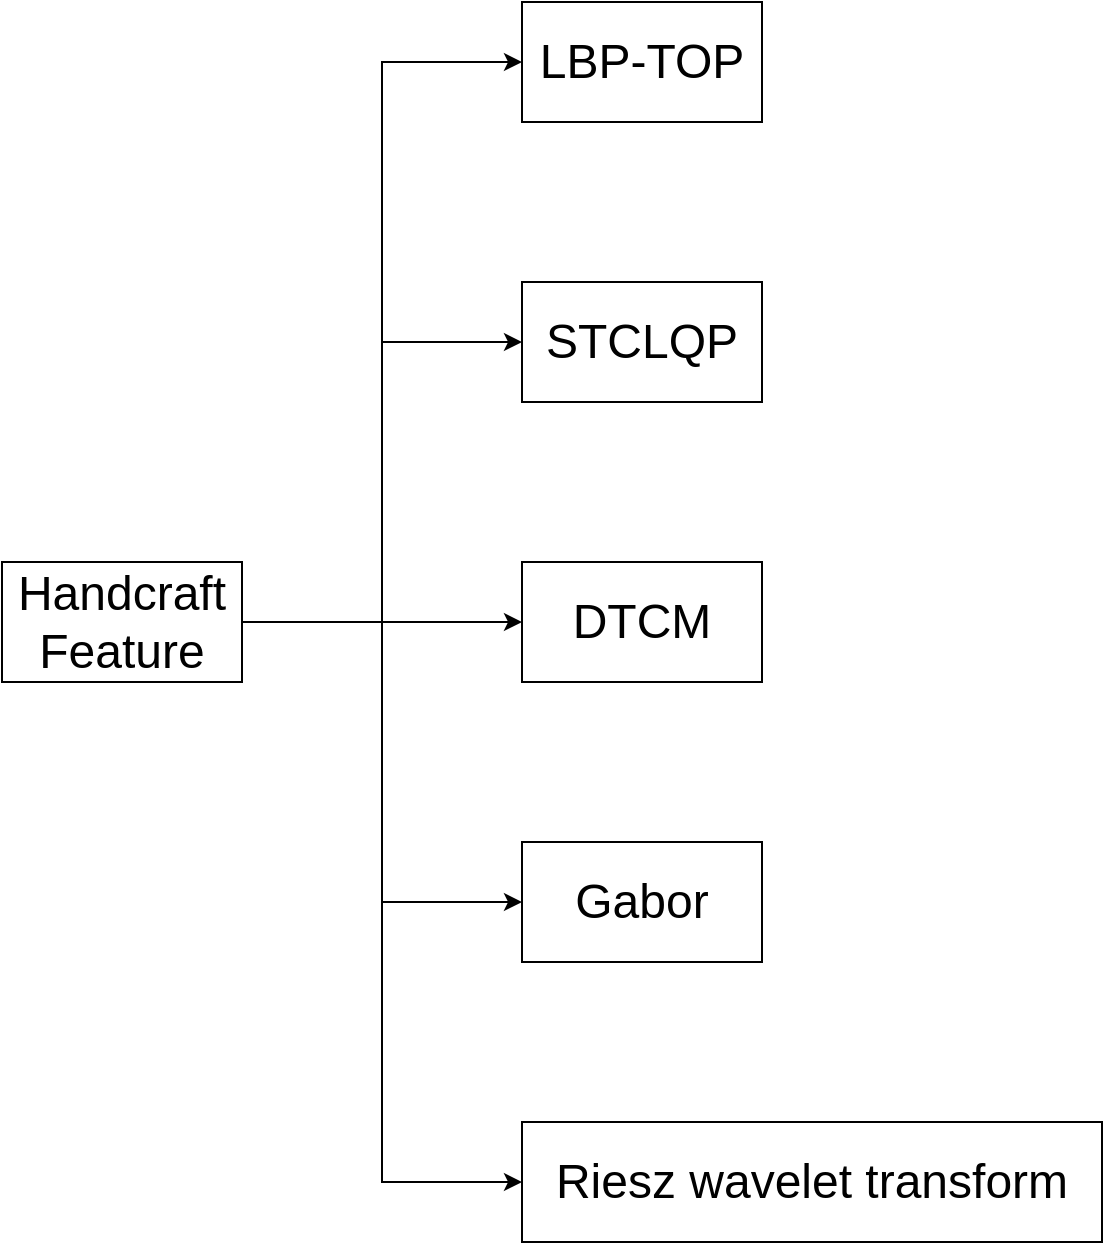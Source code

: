 <mxfile version="16.5.1" type="device"><diagram id="jbv7GuHhFAYBFQDZUA-y" name="第 1 页"><mxGraphModel dx="1929" dy="905" grid="1" gridSize="10" guides="1" tooltips="1" connect="1" arrows="1" fold="1" page="1" pageScale="1" pageWidth="827" pageHeight="1169" math="0" shadow="0"><root><mxCell id="0"/><mxCell id="1" parent="0"/><mxCell id="52ybvA1PpkRspq8FFAsF-1" value="&lt;font style=&quot;font-size: 24px&quot;&gt;LBP-TOP&lt;/font&gt;" style="rounded=0;whiteSpace=wrap;html=1;" vertex="1" parent="1"><mxGeometry x="80" y="140" width="120" height="60" as="geometry"/></mxCell><mxCell id="52ybvA1PpkRspq8FFAsF-2" value="&lt;font style=&quot;font-size: 24px&quot;&gt;STCLQP&lt;/font&gt;" style="rounded=0;whiteSpace=wrap;html=1;" vertex="1" parent="1"><mxGeometry x="80" y="280" width="120" height="60" as="geometry"/></mxCell><mxCell id="52ybvA1PpkRspq8FFAsF-3" value="&lt;font style=&quot;font-size: 24px&quot;&gt;DTCM&lt;/font&gt;" style="rounded=0;whiteSpace=wrap;html=1;" vertex="1" parent="1"><mxGeometry x="80" y="420" width="120" height="60" as="geometry"/></mxCell><mxCell id="52ybvA1PpkRspq8FFAsF-4" value="&lt;span style=&quot;font-size: 24px&quot;&gt;Gabor&lt;/span&gt;" style="rounded=0;whiteSpace=wrap;html=1;" vertex="1" parent="1"><mxGeometry x="80" y="560" width="120" height="60" as="geometry"/></mxCell><mxCell id="52ybvA1PpkRspq8FFAsF-5" value="&lt;span style=&quot;font-size: 24px&quot;&gt;Riesz wavelet transform&lt;/span&gt;" style="rounded=0;whiteSpace=wrap;html=1;" vertex="1" parent="1"><mxGeometry x="80" y="700" width="290" height="60" as="geometry"/></mxCell><mxCell id="52ybvA1PpkRspq8FFAsF-7" style="edgeStyle=orthogonalEdgeStyle;rounded=0;orthogonalLoop=1;jettySize=auto;html=1;entryX=0;entryY=0.5;entryDx=0;entryDy=0;fontSize=24;" edge="1" parent="1" source="52ybvA1PpkRspq8FFAsF-6" target="52ybvA1PpkRspq8FFAsF-1"><mxGeometry relative="1" as="geometry"/></mxCell><mxCell id="52ybvA1PpkRspq8FFAsF-8" style="edgeStyle=orthogonalEdgeStyle;rounded=0;orthogonalLoop=1;jettySize=auto;html=1;entryX=0;entryY=0.5;entryDx=0;entryDy=0;fontSize=24;" edge="1" parent="1" source="52ybvA1PpkRspq8FFAsF-6" target="52ybvA1PpkRspq8FFAsF-2"><mxGeometry relative="1" as="geometry"/></mxCell><mxCell id="52ybvA1PpkRspq8FFAsF-9" style="edgeStyle=orthogonalEdgeStyle;rounded=0;orthogonalLoop=1;jettySize=auto;html=1;fontSize=24;" edge="1" parent="1" source="52ybvA1PpkRspq8FFAsF-6" target="52ybvA1PpkRspq8FFAsF-3"><mxGeometry relative="1" as="geometry"/></mxCell><mxCell id="52ybvA1PpkRspq8FFAsF-10" style="edgeStyle=orthogonalEdgeStyle;rounded=0;orthogonalLoop=1;jettySize=auto;html=1;entryX=0;entryY=0.5;entryDx=0;entryDy=0;fontSize=24;" edge="1" parent="1" source="52ybvA1PpkRspq8FFAsF-6" target="52ybvA1PpkRspq8FFAsF-4"><mxGeometry relative="1" as="geometry"/></mxCell><mxCell id="52ybvA1PpkRspq8FFAsF-11" style="edgeStyle=orthogonalEdgeStyle;rounded=0;orthogonalLoop=1;jettySize=auto;html=1;entryX=0;entryY=0.5;entryDx=0;entryDy=0;fontSize=24;" edge="1" parent="1" source="52ybvA1PpkRspq8FFAsF-6" target="52ybvA1PpkRspq8FFAsF-5"><mxGeometry relative="1" as="geometry"/></mxCell><mxCell id="52ybvA1PpkRspq8FFAsF-6" value="Handcraft Feature" style="rounded=0;whiteSpace=wrap;html=1;fontSize=24;" vertex="1" parent="1"><mxGeometry x="-180" y="420" width="120" height="60" as="geometry"/></mxCell></root></mxGraphModel></diagram></mxfile>